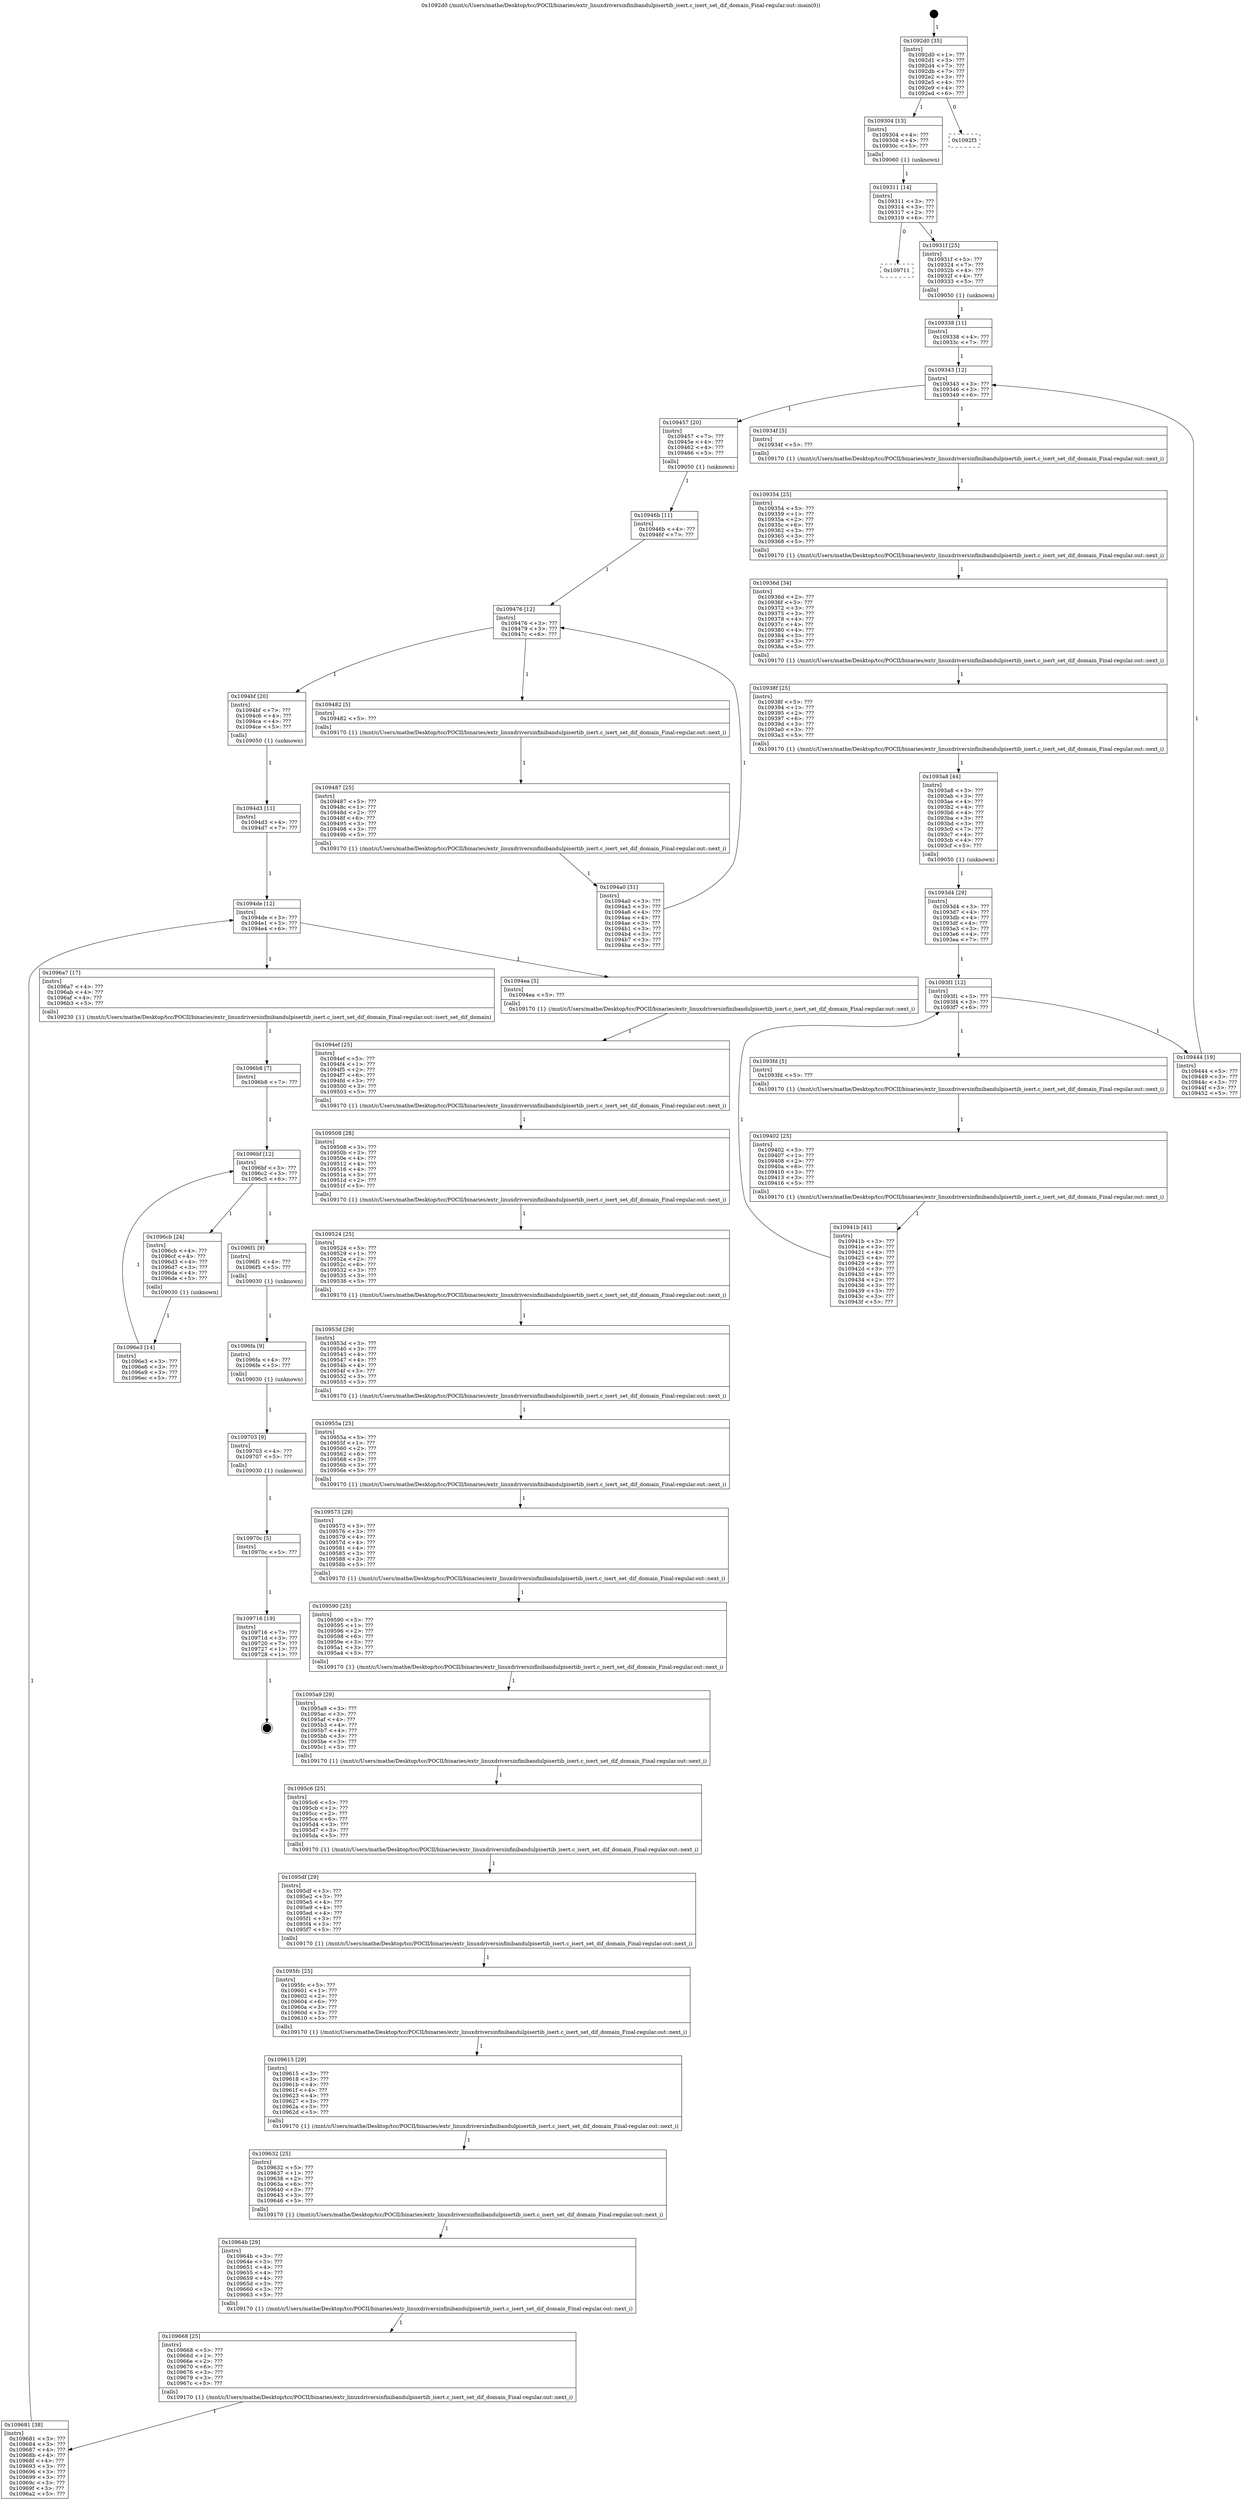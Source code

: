 digraph "0x1092d0" {
  label = "0x1092d0 (/mnt/c/Users/mathe/Desktop/tcc/POCII/binaries/extr_linuxdriversinfinibandulpisertib_isert.c_isert_set_dif_domain_Final-regular.out::main(0))"
  labelloc = "t"
  node[shape=record]

  Entry [label="",width=0.3,height=0.3,shape=circle,fillcolor=black,style=filled]
  "0x1092d0" [label="{
     0x1092d0 [35]\l
     | [instrs]\l
     &nbsp;&nbsp;0x1092d0 \<+1\>: ???\l
     &nbsp;&nbsp;0x1092d1 \<+3\>: ???\l
     &nbsp;&nbsp;0x1092d4 \<+7\>: ???\l
     &nbsp;&nbsp;0x1092db \<+7\>: ???\l
     &nbsp;&nbsp;0x1092e2 \<+3\>: ???\l
     &nbsp;&nbsp;0x1092e5 \<+4\>: ???\l
     &nbsp;&nbsp;0x1092e9 \<+4\>: ???\l
     &nbsp;&nbsp;0x1092ed \<+6\>: ???\l
  }"]
  "0x109304" [label="{
     0x109304 [13]\l
     | [instrs]\l
     &nbsp;&nbsp;0x109304 \<+4\>: ???\l
     &nbsp;&nbsp;0x109308 \<+4\>: ???\l
     &nbsp;&nbsp;0x10930c \<+5\>: ???\l
     | [calls]\l
     &nbsp;&nbsp;0x109060 \{1\} (unknown)\l
  }"]
  "0x1092f3" [label="{
     0x1092f3\l
  }", style=dashed]
  "0x109311" [label="{
     0x109311 [14]\l
     | [instrs]\l
     &nbsp;&nbsp;0x109311 \<+3\>: ???\l
     &nbsp;&nbsp;0x109314 \<+3\>: ???\l
     &nbsp;&nbsp;0x109317 \<+2\>: ???\l
     &nbsp;&nbsp;0x109319 \<+6\>: ???\l
  }"]
  "0x109711" [label="{
     0x109711\l
  }", style=dashed]
  "0x10931f" [label="{
     0x10931f [25]\l
     | [instrs]\l
     &nbsp;&nbsp;0x10931f \<+5\>: ???\l
     &nbsp;&nbsp;0x109324 \<+7\>: ???\l
     &nbsp;&nbsp;0x10932b \<+4\>: ???\l
     &nbsp;&nbsp;0x10932f \<+4\>: ???\l
     &nbsp;&nbsp;0x109333 \<+5\>: ???\l
     | [calls]\l
     &nbsp;&nbsp;0x109050 \{1\} (unknown)\l
  }"]
  Exit [label="",width=0.3,height=0.3,shape=circle,fillcolor=black,style=filled,peripheries=2]
  "0x109343" [label="{
     0x109343 [12]\l
     | [instrs]\l
     &nbsp;&nbsp;0x109343 \<+3\>: ???\l
     &nbsp;&nbsp;0x109346 \<+3\>: ???\l
     &nbsp;&nbsp;0x109349 \<+6\>: ???\l
  }"]
  "0x109457" [label="{
     0x109457 [20]\l
     | [instrs]\l
     &nbsp;&nbsp;0x109457 \<+7\>: ???\l
     &nbsp;&nbsp;0x10945e \<+4\>: ???\l
     &nbsp;&nbsp;0x109462 \<+4\>: ???\l
     &nbsp;&nbsp;0x109466 \<+5\>: ???\l
     | [calls]\l
     &nbsp;&nbsp;0x109050 \{1\} (unknown)\l
  }"]
  "0x10934f" [label="{
     0x10934f [5]\l
     | [instrs]\l
     &nbsp;&nbsp;0x10934f \<+5\>: ???\l
     | [calls]\l
     &nbsp;&nbsp;0x109170 \{1\} (/mnt/c/Users/mathe/Desktop/tcc/POCII/binaries/extr_linuxdriversinfinibandulpisertib_isert.c_isert_set_dif_domain_Final-regular.out::next_i)\l
  }"]
  "0x109354" [label="{
     0x109354 [25]\l
     | [instrs]\l
     &nbsp;&nbsp;0x109354 \<+5\>: ???\l
     &nbsp;&nbsp;0x109359 \<+1\>: ???\l
     &nbsp;&nbsp;0x10935a \<+2\>: ???\l
     &nbsp;&nbsp;0x10935c \<+6\>: ???\l
     &nbsp;&nbsp;0x109362 \<+3\>: ???\l
     &nbsp;&nbsp;0x109365 \<+3\>: ???\l
     &nbsp;&nbsp;0x109368 \<+5\>: ???\l
     | [calls]\l
     &nbsp;&nbsp;0x109170 \{1\} (/mnt/c/Users/mathe/Desktop/tcc/POCII/binaries/extr_linuxdriversinfinibandulpisertib_isert.c_isert_set_dif_domain_Final-regular.out::next_i)\l
  }"]
  "0x10936d" [label="{
     0x10936d [34]\l
     | [instrs]\l
     &nbsp;&nbsp;0x10936d \<+2\>: ???\l
     &nbsp;&nbsp;0x10936f \<+3\>: ???\l
     &nbsp;&nbsp;0x109372 \<+3\>: ???\l
     &nbsp;&nbsp;0x109375 \<+3\>: ???\l
     &nbsp;&nbsp;0x109378 \<+4\>: ???\l
     &nbsp;&nbsp;0x10937c \<+4\>: ???\l
     &nbsp;&nbsp;0x109380 \<+4\>: ???\l
     &nbsp;&nbsp;0x109384 \<+3\>: ???\l
     &nbsp;&nbsp;0x109387 \<+3\>: ???\l
     &nbsp;&nbsp;0x10938a \<+5\>: ???\l
     | [calls]\l
     &nbsp;&nbsp;0x109170 \{1\} (/mnt/c/Users/mathe/Desktop/tcc/POCII/binaries/extr_linuxdriversinfinibandulpisertib_isert.c_isert_set_dif_domain_Final-regular.out::next_i)\l
  }"]
  "0x10938f" [label="{
     0x10938f [25]\l
     | [instrs]\l
     &nbsp;&nbsp;0x10938f \<+5\>: ???\l
     &nbsp;&nbsp;0x109394 \<+1\>: ???\l
     &nbsp;&nbsp;0x109395 \<+2\>: ???\l
     &nbsp;&nbsp;0x109397 \<+6\>: ???\l
     &nbsp;&nbsp;0x10939d \<+3\>: ???\l
     &nbsp;&nbsp;0x1093a0 \<+3\>: ???\l
     &nbsp;&nbsp;0x1093a3 \<+5\>: ???\l
     | [calls]\l
     &nbsp;&nbsp;0x109170 \{1\} (/mnt/c/Users/mathe/Desktop/tcc/POCII/binaries/extr_linuxdriversinfinibandulpisertib_isert.c_isert_set_dif_domain_Final-regular.out::next_i)\l
  }"]
  "0x1093a8" [label="{
     0x1093a8 [44]\l
     | [instrs]\l
     &nbsp;&nbsp;0x1093a8 \<+3\>: ???\l
     &nbsp;&nbsp;0x1093ab \<+3\>: ???\l
     &nbsp;&nbsp;0x1093ae \<+4\>: ???\l
     &nbsp;&nbsp;0x1093b2 \<+4\>: ???\l
     &nbsp;&nbsp;0x1093b6 \<+4\>: ???\l
     &nbsp;&nbsp;0x1093ba \<+3\>: ???\l
     &nbsp;&nbsp;0x1093bd \<+3\>: ???\l
     &nbsp;&nbsp;0x1093c0 \<+7\>: ???\l
     &nbsp;&nbsp;0x1093c7 \<+4\>: ???\l
     &nbsp;&nbsp;0x1093cb \<+4\>: ???\l
     &nbsp;&nbsp;0x1093cf \<+5\>: ???\l
     | [calls]\l
     &nbsp;&nbsp;0x109050 \{1\} (unknown)\l
  }"]
  "0x1093f1" [label="{
     0x1093f1 [12]\l
     | [instrs]\l
     &nbsp;&nbsp;0x1093f1 \<+3\>: ???\l
     &nbsp;&nbsp;0x1093f4 \<+3\>: ???\l
     &nbsp;&nbsp;0x1093f7 \<+6\>: ???\l
  }"]
  "0x109444" [label="{
     0x109444 [19]\l
     | [instrs]\l
     &nbsp;&nbsp;0x109444 \<+5\>: ???\l
     &nbsp;&nbsp;0x109449 \<+3\>: ???\l
     &nbsp;&nbsp;0x10944c \<+3\>: ???\l
     &nbsp;&nbsp;0x10944f \<+3\>: ???\l
     &nbsp;&nbsp;0x109452 \<+5\>: ???\l
  }"]
  "0x1093fd" [label="{
     0x1093fd [5]\l
     | [instrs]\l
     &nbsp;&nbsp;0x1093fd \<+5\>: ???\l
     | [calls]\l
     &nbsp;&nbsp;0x109170 \{1\} (/mnt/c/Users/mathe/Desktop/tcc/POCII/binaries/extr_linuxdriversinfinibandulpisertib_isert.c_isert_set_dif_domain_Final-regular.out::next_i)\l
  }"]
  "0x109402" [label="{
     0x109402 [25]\l
     | [instrs]\l
     &nbsp;&nbsp;0x109402 \<+5\>: ???\l
     &nbsp;&nbsp;0x109407 \<+1\>: ???\l
     &nbsp;&nbsp;0x109408 \<+2\>: ???\l
     &nbsp;&nbsp;0x10940a \<+6\>: ???\l
     &nbsp;&nbsp;0x109410 \<+3\>: ???\l
     &nbsp;&nbsp;0x109413 \<+3\>: ???\l
     &nbsp;&nbsp;0x109416 \<+5\>: ???\l
     | [calls]\l
     &nbsp;&nbsp;0x109170 \{1\} (/mnt/c/Users/mathe/Desktop/tcc/POCII/binaries/extr_linuxdriversinfinibandulpisertib_isert.c_isert_set_dif_domain_Final-regular.out::next_i)\l
  }"]
  "0x10941b" [label="{
     0x10941b [41]\l
     | [instrs]\l
     &nbsp;&nbsp;0x10941b \<+3\>: ???\l
     &nbsp;&nbsp;0x10941e \<+3\>: ???\l
     &nbsp;&nbsp;0x109421 \<+4\>: ???\l
     &nbsp;&nbsp;0x109425 \<+4\>: ???\l
     &nbsp;&nbsp;0x109429 \<+4\>: ???\l
     &nbsp;&nbsp;0x10942d \<+3\>: ???\l
     &nbsp;&nbsp;0x109430 \<+4\>: ???\l
     &nbsp;&nbsp;0x109434 \<+2\>: ???\l
     &nbsp;&nbsp;0x109436 \<+3\>: ???\l
     &nbsp;&nbsp;0x109439 \<+3\>: ???\l
     &nbsp;&nbsp;0x10943c \<+3\>: ???\l
     &nbsp;&nbsp;0x10943f \<+5\>: ???\l
  }"]
  "0x1093d4" [label="{
     0x1093d4 [29]\l
     | [instrs]\l
     &nbsp;&nbsp;0x1093d4 \<+3\>: ???\l
     &nbsp;&nbsp;0x1093d7 \<+4\>: ???\l
     &nbsp;&nbsp;0x1093db \<+4\>: ???\l
     &nbsp;&nbsp;0x1093df \<+4\>: ???\l
     &nbsp;&nbsp;0x1093e3 \<+3\>: ???\l
     &nbsp;&nbsp;0x1093e6 \<+4\>: ???\l
     &nbsp;&nbsp;0x1093ea \<+7\>: ???\l
  }"]
  "0x109716" [label="{
     0x109716 [19]\l
     | [instrs]\l
     &nbsp;&nbsp;0x109716 \<+7\>: ???\l
     &nbsp;&nbsp;0x10971d \<+3\>: ???\l
     &nbsp;&nbsp;0x109720 \<+7\>: ???\l
     &nbsp;&nbsp;0x109727 \<+1\>: ???\l
     &nbsp;&nbsp;0x109728 \<+1\>: ???\l
  }"]
  "0x109338" [label="{
     0x109338 [11]\l
     | [instrs]\l
     &nbsp;&nbsp;0x109338 \<+4\>: ???\l
     &nbsp;&nbsp;0x10933c \<+7\>: ???\l
  }"]
  "0x109476" [label="{
     0x109476 [12]\l
     | [instrs]\l
     &nbsp;&nbsp;0x109476 \<+3\>: ???\l
     &nbsp;&nbsp;0x109479 \<+3\>: ???\l
     &nbsp;&nbsp;0x10947c \<+6\>: ???\l
  }"]
  "0x1094bf" [label="{
     0x1094bf [20]\l
     | [instrs]\l
     &nbsp;&nbsp;0x1094bf \<+7\>: ???\l
     &nbsp;&nbsp;0x1094c6 \<+4\>: ???\l
     &nbsp;&nbsp;0x1094ca \<+4\>: ???\l
     &nbsp;&nbsp;0x1094ce \<+5\>: ???\l
     | [calls]\l
     &nbsp;&nbsp;0x109050 \{1\} (unknown)\l
  }"]
  "0x109482" [label="{
     0x109482 [5]\l
     | [instrs]\l
     &nbsp;&nbsp;0x109482 \<+5\>: ???\l
     | [calls]\l
     &nbsp;&nbsp;0x109170 \{1\} (/mnt/c/Users/mathe/Desktop/tcc/POCII/binaries/extr_linuxdriversinfinibandulpisertib_isert.c_isert_set_dif_domain_Final-regular.out::next_i)\l
  }"]
  "0x109487" [label="{
     0x109487 [25]\l
     | [instrs]\l
     &nbsp;&nbsp;0x109487 \<+5\>: ???\l
     &nbsp;&nbsp;0x10948c \<+1\>: ???\l
     &nbsp;&nbsp;0x10948d \<+2\>: ???\l
     &nbsp;&nbsp;0x10948f \<+6\>: ???\l
     &nbsp;&nbsp;0x109495 \<+3\>: ???\l
     &nbsp;&nbsp;0x109498 \<+3\>: ???\l
     &nbsp;&nbsp;0x10949b \<+5\>: ???\l
     | [calls]\l
     &nbsp;&nbsp;0x109170 \{1\} (/mnt/c/Users/mathe/Desktop/tcc/POCII/binaries/extr_linuxdriversinfinibandulpisertib_isert.c_isert_set_dif_domain_Final-regular.out::next_i)\l
  }"]
  "0x1094a0" [label="{
     0x1094a0 [31]\l
     | [instrs]\l
     &nbsp;&nbsp;0x1094a0 \<+3\>: ???\l
     &nbsp;&nbsp;0x1094a3 \<+3\>: ???\l
     &nbsp;&nbsp;0x1094a6 \<+4\>: ???\l
     &nbsp;&nbsp;0x1094aa \<+4\>: ???\l
     &nbsp;&nbsp;0x1094ae \<+3\>: ???\l
     &nbsp;&nbsp;0x1094b1 \<+3\>: ???\l
     &nbsp;&nbsp;0x1094b4 \<+3\>: ???\l
     &nbsp;&nbsp;0x1094b7 \<+3\>: ???\l
     &nbsp;&nbsp;0x1094ba \<+5\>: ???\l
  }"]
  "0x10946b" [label="{
     0x10946b [11]\l
     | [instrs]\l
     &nbsp;&nbsp;0x10946b \<+4\>: ???\l
     &nbsp;&nbsp;0x10946f \<+7\>: ???\l
  }"]
  "0x1094de" [label="{
     0x1094de [12]\l
     | [instrs]\l
     &nbsp;&nbsp;0x1094de \<+3\>: ???\l
     &nbsp;&nbsp;0x1094e1 \<+3\>: ???\l
     &nbsp;&nbsp;0x1094e4 \<+6\>: ???\l
  }"]
  "0x1096a7" [label="{
     0x1096a7 [17]\l
     | [instrs]\l
     &nbsp;&nbsp;0x1096a7 \<+4\>: ???\l
     &nbsp;&nbsp;0x1096ab \<+4\>: ???\l
     &nbsp;&nbsp;0x1096af \<+4\>: ???\l
     &nbsp;&nbsp;0x1096b3 \<+5\>: ???\l
     | [calls]\l
     &nbsp;&nbsp;0x109230 \{1\} (/mnt/c/Users/mathe/Desktop/tcc/POCII/binaries/extr_linuxdriversinfinibandulpisertib_isert.c_isert_set_dif_domain_Final-regular.out::isert_set_dif_domain)\l
  }"]
  "0x1094ea" [label="{
     0x1094ea [5]\l
     | [instrs]\l
     &nbsp;&nbsp;0x1094ea \<+5\>: ???\l
     | [calls]\l
     &nbsp;&nbsp;0x109170 \{1\} (/mnt/c/Users/mathe/Desktop/tcc/POCII/binaries/extr_linuxdriversinfinibandulpisertib_isert.c_isert_set_dif_domain_Final-regular.out::next_i)\l
  }"]
  "0x1094ef" [label="{
     0x1094ef [25]\l
     | [instrs]\l
     &nbsp;&nbsp;0x1094ef \<+5\>: ???\l
     &nbsp;&nbsp;0x1094f4 \<+1\>: ???\l
     &nbsp;&nbsp;0x1094f5 \<+2\>: ???\l
     &nbsp;&nbsp;0x1094f7 \<+6\>: ???\l
     &nbsp;&nbsp;0x1094fd \<+3\>: ???\l
     &nbsp;&nbsp;0x109500 \<+3\>: ???\l
     &nbsp;&nbsp;0x109503 \<+5\>: ???\l
     | [calls]\l
     &nbsp;&nbsp;0x109170 \{1\} (/mnt/c/Users/mathe/Desktop/tcc/POCII/binaries/extr_linuxdriversinfinibandulpisertib_isert.c_isert_set_dif_domain_Final-regular.out::next_i)\l
  }"]
  "0x109508" [label="{
     0x109508 [28]\l
     | [instrs]\l
     &nbsp;&nbsp;0x109508 \<+3\>: ???\l
     &nbsp;&nbsp;0x10950b \<+3\>: ???\l
     &nbsp;&nbsp;0x10950e \<+4\>: ???\l
     &nbsp;&nbsp;0x109512 \<+4\>: ???\l
     &nbsp;&nbsp;0x109516 \<+4\>: ???\l
     &nbsp;&nbsp;0x10951a \<+3\>: ???\l
     &nbsp;&nbsp;0x10951d \<+2\>: ???\l
     &nbsp;&nbsp;0x10951f \<+5\>: ???\l
     | [calls]\l
     &nbsp;&nbsp;0x109170 \{1\} (/mnt/c/Users/mathe/Desktop/tcc/POCII/binaries/extr_linuxdriversinfinibandulpisertib_isert.c_isert_set_dif_domain_Final-regular.out::next_i)\l
  }"]
  "0x109524" [label="{
     0x109524 [25]\l
     | [instrs]\l
     &nbsp;&nbsp;0x109524 \<+5\>: ???\l
     &nbsp;&nbsp;0x109529 \<+1\>: ???\l
     &nbsp;&nbsp;0x10952a \<+2\>: ???\l
     &nbsp;&nbsp;0x10952c \<+6\>: ???\l
     &nbsp;&nbsp;0x109532 \<+3\>: ???\l
     &nbsp;&nbsp;0x109535 \<+3\>: ???\l
     &nbsp;&nbsp;0x109538 \<+5\>: ???\l
     | [calls]\l
     &nbsp;&nbsp;0x109170 \{1\} (/mnt/c/Users/mathe/Desktop/tcc/POCII/binaries/extr_linuxdriversinfinibandulpisertib_isert.c_isert_set_dif_domain_Final-regular.out::next_i)\l
  }"]
  "0x10953d" [label="{
     0x10953d [29]\l
     | [instrs]\l
     &nbsp;&nbsp;0x10953d \<+3\>: ???\l
     &nbsp;&nbsp;0x109540 \<+3\>: ???\l
     &nbsp;&nbsp;0x109543 \<+4\>: ???\l
     &nbsp;&nbsp;0x109547 \<+4\>: ???\l
     &nbsp;&nbsp;0x10954b \<+4\>: ???\l
     &nbsp;&nbsp;0x10954f \<+3\>: ???\l
     &nbsp;&nbsp;0x109552 \<+3\>: ???\l
     &nbsp;&nbsp;0x109555 \<+5\>: ???\l
     | [calls]\l
     &nbsp;&nbsp;0x109170 \{1\} (/mnt/c/Users/mathe/Desktop/tcc/POCII/binaries/extr_linuxdriversinfinibandulpisertib_isert.c_isert_set_dif_domain_Final-regular.out::next_i)\l
  }"]
  "0x10955a" [label="{
     0x10955a [25]\l
     | [instrs]\l
     &nbsp;&nbsp;0x10955a \<+5\>: ???\l
     &nbsp;&nbsp;0x10955f \<+1\>: ???\l
     &nbsp;&nbsp;0x109560 \<+2\>: ???\l
     &nbsp;&nbsp;0x109562 \<+6\>: ???\l
     &nbsp;&nbsp;0x109568 \<+3\>: ???\l
     &nbsp;&nbsp;0x10956b \<+3\>: ???\l
     &nbsp;&nbsp;0x10956e \<+5\>: ???\l
     | [calls]\l
     &nbsp;&nbsp;0x109170 \{1\} (/mnt/c/Users/mathe/Desktop/tcc/POCII/binaries/extr_linuxdriversinfinibandulpisertib_isert.c_isert_set_dif_domain_Final-regular.out::next_i)\l
  }"]
  "0x109573" [label="{
     0x109573 [29]\l
     | [instrs]\l
     &nbsp;&nbsp;0x109573 \<+3\>: ???\l
     &nbsp;&nbsp;0x109576 \<+3\>: ???\l
     &nbsp;&nbsp;0x109579 \<+4\>: ???\l
     &nbsp;&nbsp;0x10957d \<+4\>: ???\l
     &nbsp;&nbsp;0x109581 \<+4\>: ???\l
     &nbsp;&nbsp;0x109585 \<+3\>: ???\l
     &nbsp;&nbsp;0x109588 \<+3\>: ???\l
     &nbsp;&nbsp;0x10958b \<+5\>: ???\l
     | [calls]\l
     &nbsp;&nbsp;0x109170 \{1\} (/mnt/c/Users/mathe/Desktop/tcc/POCII/binaries/extr_linuxdriversinfinibandulpisertib_isert.c_isert_set_dif_domain_Final-regular.out::next_i)\l
  }"]
  "0x109590" [label="{
     0x109590 [25]\l
     | [instrs]\l
     &nbsp;&nbsp;0x109590 \<+5\>: ???\l
     &nbsp;&nbsp;0x109595 \<+1\>: ???\l
     &nbsp;&nbsp;0x109596 \<+2\>: ???\l
     &nbsp;&nbsp;0x109598 \<+6\>: ???\l
     &nbsp;&nbsp;0x10959e \<+3\>: ???\l
     &nbsp;&nbsp;0x1095a1 \<+3\>: ???\l
     &nbsp;&nbsp;0x1095a4 \<+5\>: ???\l
     | [calls]\l
     &nbsp;&nbsp;0x109170 \{1\} (/mnt/c/Users/mathe/Desktop/tcc/POCII/binaries/extr_linuxdriversinfinibandulpisertib_isert.c_isert_set_dif_domain_Final-regular.out::next_i)\l
  }"]
  "0x1095a9" [label="{
     0x1095a9 [29]\l
     | [instrs]\l
     &nbsp;&nbsp;0x1095a9 \<+3\>: ???\l
     &nbsp;&nbsp;0x1095ac \<+3\>: ???\l
     &nbsp;&nbsp;0x1095af \<+4\>: ???\l
     &nbsp;&nbsp;0x1095b3 \<+4\>: ???\l
     &nbsp;&nbsp;0x1095b7 \<+4\>: ???\l
     &nbsp;&nbsp;0x1095bb \<+3\>: ???\l
     &nbsp;&nbsp;0x1095be \<+3\>: ???\l
     &nbsp;&nbsp;0x1095c1 \<+5\>: ???\l
     | [calls]\l
     &nbsp;&nbsp;0x109170 \{1\} (/mnt/c/Users/mathe/Desktop/tcc/POCII/binaries/extr_linuxdriversinfinibandulpisertib_isert.c_isert_set_dif_domain_Final-regular.out::next_i)\l
  }"]
  "0x1095c6" [label="{
     0x1095c6 [25]\l
     | [instrs]\l
     &nbsp;&nbsp;0x1095c6 \<+5\>: ???\l
     &nbsp;&nbsp;0x1095cb \<+1\>: ???\l
     &nbsp;&nbsp;0x1095cc \<+2\>: ???\l
     &nbsp;&nbsp;0x1095ce \<+6\>: ???\l
     &nbsp;&nbsp;0x1095d4 \<+3\>: ???\l
     &nbsp;&nbsp;0x1095d7 \<+3\>: ???\l
     &nbsp;&nbsp;0x1095da \<+5\>: ???\l
     | [calls]\l
     &nbsp;&nbsp;0x109170 \{1\} (/mnt/c/Users/mathe/Desktop/tcc/POCII/binaries/extr_linuxdriversinfinibandulpisertib_isert.c_isert_set_dif_domain_Final-regular.out::next_i)\l
  }"]
  "0x1095df" [label="{
     0x1095df [29]\l
     | [instrs]\l
     &nbsp;&nbsp;0x1095df \<+3\>: ???\l
     &nbsp;&nbsp;0x1095e2 \<+3\>: ???\l
     &nbsp;&nbsp;0x1095e5 \<+4\>: ???\l
     &nbsp;&nbsp;0x1095e9 \<+4\>: ???\l
     &nbsp;&nbsp;0x1095ed \<+4\>: ???\l
     &nbsp;&nbsp;0x1095f1 \<+3\>: ???\l
     &nbsp;&nbsp;0x1095f4 \<+3\>: ???\l
     &nbsp;&nbsp;0x1095f7 \<+5\>: ???\l
     | [calls]\l
     &nbsp;&nbsp;0x109170 \{1\} (/mnt/c/Users/mathe/Desktop/tcc/POCII/binaries/extr_linuxdriversinfinibandulpisertib_isert.c_isert_set_dif_domain_Final-regular.out::next_i)\l
  }"]
  "0x1095fc" [label="{
     0x1095fc [25]\l
     | [instrs]\l
     &nbsp;&nbsp;0x1095fc \<+5\>: ???\l
     &nbsp;&nbsp;0x109601 \<+1\>: ???\l
     &nbsp;&nbsp;0x109602 \<+2\>: ???\l
     &nbsp;&nbsp;0x109604 \<+6\>: ???\l
     &nbsp;&nbsp;0x10960a \<+3\>: ???\l
     &nbsp;&nbsp;0x10960d \<+3\>: ???\l
     &nbsp;&nbsp;0x109610 \<+5\>: ???\l
     | [calls]\l
     &nbsp;&nbsp;0x109170 \{1\} (/mnt/c/Users/mathe/Desktop/tcc/POCII/binaries/extr_linuxdriversinfinibandulpisertib_isert.c_isert_set_dif_domain_Final-regular.out::next_i)\l
  }"]
  "0x109615" [label="{
     0x109615 [29]\l
     | [instrs]\l
     &nbsp;&nbsp;0x109615 \<+3\>: ???\l
     &nbsp;&nbsp;0x109618 \<+3\>: ???\l
     &nbsp;&nbsp;0x10961b \<+4\>: ???\l
     &nbsp;&nbsp;0x10961f \<+4\>: ???\l
     &nbsp;&nbsp;0x109623 \<+4\>: ???\l
     &nbsp;&nbsp;0x109627 \<+3\>: ???\l
     &nbsp;&nbsp;0x10962a \<+3\>: ???\l
     &nbsp;&nbsp;0x10962d \<+5\>: ???\l
     | [calls]\l
     &nbsp;&nbsp;0x109170 \{1\} (/mnt/c/Users/mathe/Desktop/tcc/POCII/binaries/extr_linuxdriversinfinibandulpisertib_isert.c_isert_set_dif_domain_Final-regular.out::next_i)\l
  }"]
  "0x109632" [label="{
     0x109632 [25]\l
     | [instrs]\l
     &nbsp;&nbsp;0x109632 \<+5\>: ???\l
     &nbsp;&nbsp;0x109637 \<+1\>: ???\l
     &nbsp;&nbsp;0x109638 \<+2\>: ???\l
     &nbsp;&nbsp;0x10963a \<+6\>: ???\l
     &nbsp;&nbsp;0x109640 \<+3\>: ???\l
     &nbsp;&nbsp;0x109643 \<+3\>: ???\l
     &nbsp;&nbsp;0x109646 \<+5\>: ???\l
     | [calls]\l
     &nbsp;&nbsp;0x109170 \{1\} (/mnt/c/Users/mathe/Desktop/tcc/POCII/binaries/extr_linuxdriversinfinibandulpisertib_isert.c_isert_set_dif_domain_Final-regular.out::next_i)\l
  }"]
  "0x10964b" [label="{
     0x10964b [29]\l
     | [instrs]\l
     &nbsp;&nbsp;0x10964b \<+3\>: ???\l
     &nbsp;&nbsp;0x10964e \<+3\>: ???\l
     &nbsp;&nbsp;0x109651 \<+4\>: ???\l
     &nbsp;&nbsp;0x109655 \<+4\>: ???\l
     &nbsp;&nbsp;0x109659 \<+4\>: ???\l
     &nbsp;&nbsp;0x10965d \<+3\>: ???\l
     &nbsp;&nbsp;0x109660 \<+3\>: ???\l
     &nbsp;&nbsp;0x109663 \<+5\>: ???\l
     | [calls]\l
     &nbsp;&nbsp;0x109170 \{1\} (/mnt/c/Users/mathe/Desktop/tcc/POCII/binaries/extr_linuxdriversinfinibandulpisertib_isert.c_isert_set_dif_domain_Final-regular.out::next_i)\l
  }"]
  "0x109668" [label="{
     0x109668 [25]\l
     | [instrs]\l
     &nbsp;&nbsp;0x109668 \<+5\>: ???\l
     &nbsp;&nbsp;0x10966d \<+1\>: ???\l
     &nbsp;&nbsp;0x10966e \<+2\>: ???\l
     &nbsp;&nbsp;0x109670 \<+6\>: ???\l
     &nbsp;&nbsp;0x109676 \<+3\>: ???\l
     &nbsp;&nbsp;0x109679 \<+3\>: ???\l
     &nbsp;&nbsp;0x10967c \<+5\>: ???\l
     | [calls]\l
     &nbsp;&nbsp;0x109170 \{1\} (/mnt/c/Users/mathe/Desktop/tcc/POCII/binaries/extr_linuxdriversinfinibandulpisertib_isert.c_isert_set_dif_domain_Final-regular.out::next_i)\l
  }"]
  "0x109681" [label="{
     0x109681 [38]\l
     | [instrs]\l
     &nbsp;&nbsp;0x109681 \<+3\>: ???\l
     &nbsp;&nbsp;0x109684 \<+3\>: ???\l
     &nbsp;&nbsp;0x109687 \<+4\>: ???\l
     &nbsp;&nbsp;0x10968b \<+4\>: ???\l
     &nbsp;&nbsp;0x10968f \<+4\>: ???\l
     &nbsp;&nbsp;0x109693 \<+3\>: ???\l
     &nbsp;&nbsp;0x109696 \<+3\>: ???\l
     &nbsp;&nbsp;0x109699 \<+3\>: ???\l
     &nbsp;&nbsp;0x10969c \<+3\>: ???\l
     &nbsp;&nbsp;0x10969f \<+3\>: ???\l
     &nbsp;&nbsp;0x1096a2 \<+5\>: ???\l
  }"]
  "0x1094d3" [label="{
     0x1094d3 [11]\l
     | [instrs]\l
     &nbsp;&nbsp;0x1094d3 \<+4\>: ???\l
     &nbsp;&nbsp;0x1094d7 \<+7\>: ???\l
  }"]
  "0x1096bf" [label="{
     0x1096bf [12]\l
     | [instrs]\l
     &nbsp;&nbsp;0x1096bf \<+3\>: ???\l
     &nbsp;&nbsp;0x1096c2 \<+3\>: ???\l
     &nbsp;&nbsp;0x1096c5 \<+6\>: ???\l
  }"]
  "0x1096f1" [label="{
     0x1096f1 [9]\l
     | [instrs]\l
     &nbsp;&nbsp;0x1096f1 \<+4\>: ???\l
     &nbsp;&nbsp;0x1096f5 \<+5\>: ???\l
     | [calls]\l
     &nbsp;&nbsp;0x109030 \{1\} (unknown)\l
  }"]
  "0x1096cb" [label="{
     0x1096cb [24]\l
     | [instrs]\l
     &nbsp;&nbsp;0x1096cb \<+4\>: ???\l
     &nbsp;&nbsp;0x1096cf \<+4\>: ???\l
     &nbsp;&nbsp;0x1096d3 \<+4\>: ???\l
     &nbsp;&nbsp;0x1096d7 \<+3\>: ???\l
     &nbsp;&nbsp;0x1096da \<+4\>: ???\l
     &nbsp;&nbsp;0x1096de \<+5\>: ???\l
     | [calls]\l
     &nbsp;&nbsp;0x109030 \{1\} (unknown)\l
  }"]
  "0x1096e3" [label="{
     0x1096e3 [14]\l
     | [instrs]\l
     &nbsp;&nbsp;0x1096e3 \<+3\>: ???\l
     &nbsp;&nbsp;0x1096e6 \<+3\>: ???\l
     &nbsp;&nbsp;0x1096e9 \<+3\>: ???\l
     &nbsp;&nbsp;0x1096ec \<+5\>: ???\l
  }"]
  "0x1096b8" [label="{
     0x1096b8 [7]\l
     | [instrs]\l
     &nbsp;&nbsp;0x1096b8 \<+7\>: ???\l
  }"]
  "0x1096fa" [label="{
     0x1096fa [9]\l
     | [instrs]\l
     &nbsp;&nbsp;0x1096fa \<+4\>: ???\l
     &nbsp;&nbsp;0x1096fe \<+5\>: ???\l
     | [calls]\l
     &nbsp;&nbsp;0x109030 \{1\} (unknown)\l
  }"]
  "0x109703" [label="{
     0x109703 [9]\l
     | [instrs]\l
     &nbsp;&nbsp;0x109703 \<+4\>: ???\l
     &nbsp;&nbsp;0x109707 \<+5\>: ???\l
     | [calls]\l
     &nbsp;&nbsp;0x109030 \{1\} (unknown)\l
  }"]
  "0x10970c" [label="{
     0x10970c [5]\l
     | [instrs]\l
     &nbsp;&nbsp;0x10970c \<+5\>: ???\l
  }"]
  Entry -> "0x1092d0" [label=" 1"]
  "0x1092d0" -> "0x109304" [label=" 1"]
  "0x1092d0" -> "0x1092f3" [label=" 0"]
  "0x109304" -> "0x109311" [label=" 1"]
  "0x109311" -> "0x109711" [label=" 0"]
  "0x109311" -> "0x10931f" [label=" 1"]
  "0x109716" -> Exit [label=" 1"]
  "0x10931f" -> "0x109338" [label=" 1"]
  "0x109343" -> "0x109457" [label=" 1"]
  "0x109343" -> "0x10934f" [label=" 1"]
  "0x10934f" -> "0x109354" [label=" 1"]
  "0x109354" -> "0x10936d" [label=" 1"]
  "0x10936d" -> "0x10938f" [label=" 1"]
  "0x10938f" -> "0x1093a8" [label=" 1"]
  "0x1093a8" -> "0x1093d4" [label=" 1"]
  "0x1093f1" -> "0x109444" [label=" 1"]
  "0x1093f1" -> "0x1093fd" [label=" 1"]
  "0x1093fd" -> "0x109402" [label=" 1"]
  "0x109402" -> "0x10941b" [label=" 1"]
  "0x1093d4" -> "0x1093f1" [label=" 1"]
  "0x10941b" -> "0x1093f1" [label=" 1"]
  "0x10970c" -> "0x109716" [label=" 1"]
  "0x109338" -> "0x109343" [label=" 1"]
  "0x109444" -> "0x109343" [label=" 1"]
  "0x109457" -> "0x10946b" [label=" 1"]
  "0x109476" -> "0x1094bf" [label=" 1"]
  "0x109476" -> "0x109482" [label=" 1"]
  "0x109482" -> "0x109487" [label=" 1"]
  "0x109487" -> "0x1094a0" [label=" 1"]
  "0x10946b" -> "0x109476" [label=" 1"]
  "0x1094a0" -> "0x109476" [label=" 1"]
  "0x1094bf" -> "0x1094d3" [label=" 1"]
  "0x1094de" -> "0x1096a7" [label=" 1"]
  "0x1094de" -> "0x1094ea" [label=" 1"]
  "0x1094ea" -> "0x1094ef" [label=" 1"]
  "0x1094ef" -> "0x109508" [label=" 1"]
  "0x109508" -> "0x109524" [label=" 1"]
  "0x109524" -> "0x10953d" [label=" 1"]
  "0x10953d" -> "0x10955a" [label=" 1"]
  "0x10955a" -> "0x109573" [label=" 1"]
  "0x109573" -> "0x109590" [label=" 1"]
  "0x109590" -> "0x1095a9" [label=" 1"]
  "0x1095a9" -> "0x1095c6" [label=" 1"]
  "0x1095c6" -> "0x1095df" [label=" 1"]
  "0x1095df" -> "0x1095fc" [label=" 1"]
  "0x1095fc" -> "0x109615" [label=" 1"]
  "0x109615" -> "0x109632" [label=" 1"]
  "0x109632" -> "0x10964b" [label=" 1"]
  "0x10964b" -> "0x109668" [label=" 1"]
  "0x109668" -> "0x109681" [label=" 1"]
  "0x1094d3" -> "0x1094de" [label=" 1"]
  "0x109681" -> "0x1094de" [label=" 1"]
  "0x1096a7" -> "0x1096b8" [label=" 1"]
  "0x1096bf" -> "0x1096f1" [label=" 1"]
  "0x1096bf" -> "0x1096cb" [label=" 1"]
  "0x1096cb" -> "0x1096e3" [label=" 1"]
  "0x1096b8" -> "0x1096bf" [label=" 1"]
  "0x1096e3" -> "0x1096bf" [label=" 1"]
  "0x1096f1" -> "0x1096fa" [label=" 1"]
  "0x1096fa" -> "0x109703" [label=" 1"]
  "0x109703" -> "0x10970c" [label=" 1"]
}
